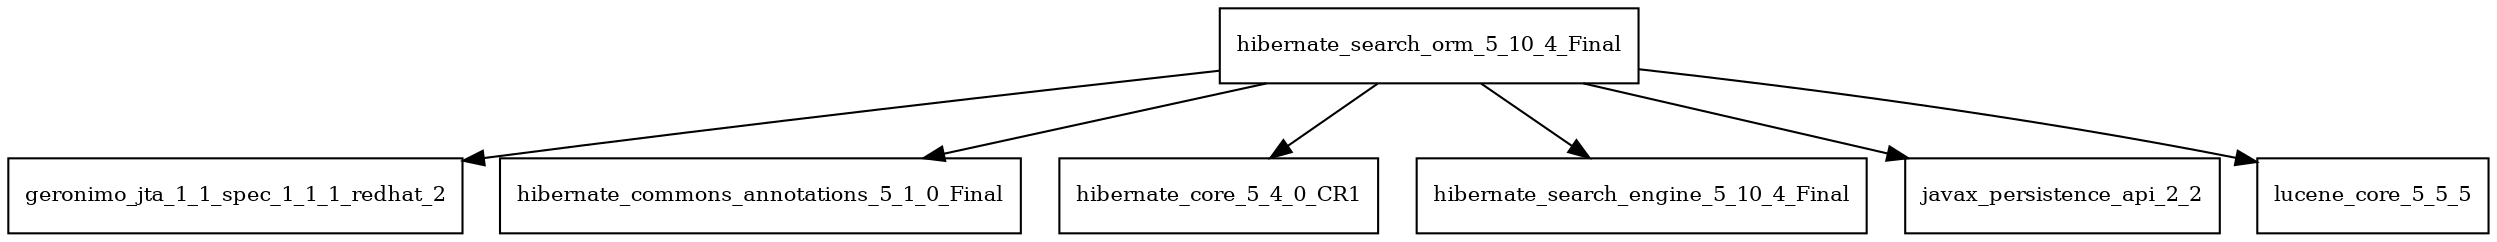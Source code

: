 digraph hibernate_search_orm_5_10_4_Final_dependencies {
  node [shape = box, fontsize=10.0];
  hibernate_search_orm_5_10_4_Final -> geronimo_jta_1_1_spec_1_1_1_redhat_2;
  hibernate_search_orm_5_10_4_Final -> hibernate_commons_annotations_5_1_0_Final;
  hibernate_search_orm_5_10_4_Final -> hibernate_core_5_4_0_CR1;
  hibernate_search_orm_5_10_4_Final -> hibernate_search_engine_5_10_4_Final;
  hibernate_search_orm_5_10_4_Final -> javax_persistence_api_2_2;
  hibernate_search_orm_5_10_4_Final -> lucene_core_5_5_5;
}
